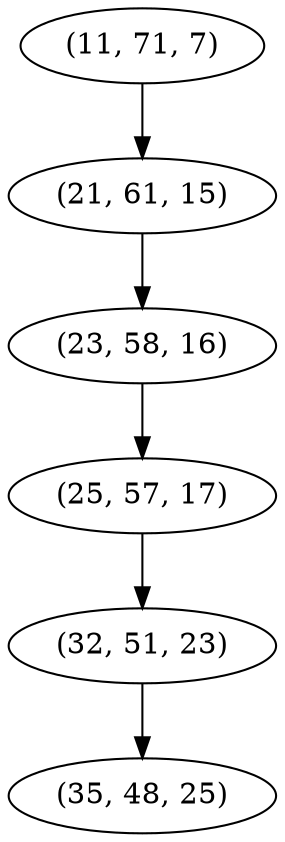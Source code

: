 digraph tree {
    "(11, 71, 7)";
    "(21, 61, 15)";
    "(23, 58, 16)";
    "(25, 57, 17)";
    "(32, 51, 23)";
    "(35, 48, 25)";
    "(11, 71, 7)" -> "(21, 61, 15)";
    "(21, 61, 15)" -> "(23, 58, 16)";
    "(23, 58, 16)" -> "(25, 57, 17)";
    "(25, 57, 17)" -> "(32, 51, 23)";
    "(32, 51, 23)" -> "(35, 48, 25)";
}

